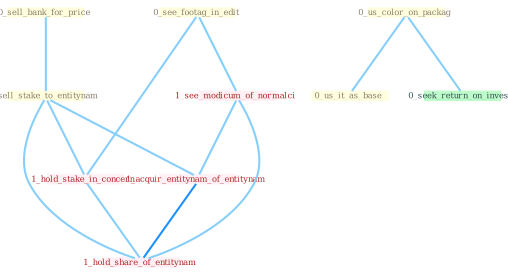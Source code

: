 Graph G{ 
    node
    [shape=polygon,style=filled,width=.5,height=.06,color="#BDFCC9",fixedsize=true,fontsize=4,
    fontcolor="#2f4f4f"];
    {node
    [color="#ffffe0", fontcolor="#8b7d6b"] "0_sell_bank_for_price " "0_us_color_on_packag " "0_see_footag_in_edit " "0_us_it_as_base " "0_sell_stake_to_entitynam "}
{node [color="#fff0f5", fontcolor="#b22222"] "1_hold_stake_in_concern " "1_see_modicum_of_normalci " "1_acquir_entitynam_of_entitynam " "1_hold_share_of_entitynam "}
edge [color="#B0E2FF"];

	"0_sell_bank_for_price " -- "0_sell_stake_to_entitynam " [w="1", color="#87cefa" ];
	"0_us_color_on_packag " -- "0_us_it_as_base " [w="1", color="#87cefa" ];
	"0_us_color_on_packag " -- "0_seek_return_on_invest " [w="1", color="#87cefa" ];
	"0_see_footag_in_edit " -- "1_hold_stake_in_concern " [w="1", color="#87cefa" ];
	"0_see_footag_in_edit " -- "1_see_modicum_of_normalci " [w="1", color="#87cefa" ];
	"0_sell_stake_to_entitynam " -- "1_hold_stake_in_concern " [w="1", color="#87cefa" ];
	"0_sell_stake_to_entitynam " -- "1_acquir_entitynam_of_entitynam " [w="1", color="#87cefa" ];
	"0_sell_stake_to_entitynam " -- "1_hold_share_of_entitynam " [w="1", color="#87cefa" ];
	"1_hold_stake_in_concern " -- "1_hold_share_of_entitynam " [w="1", color="#87cefa" ];
	"1_see_modicum_of_normalci " -- "1_acquir_entitynam_of_entitynam " [w="1", color="#87cefa" ];
	"1_see_modicum_of_normalci " -- "1_hold_share_of_entitynam " [w="1", color="#87cefa" ];
	"1_acquir_entitynam_of_entitynam " -- "1_hold_share_of_entitynam " [w="2", color="#1e90ff" , len=0.8];
}